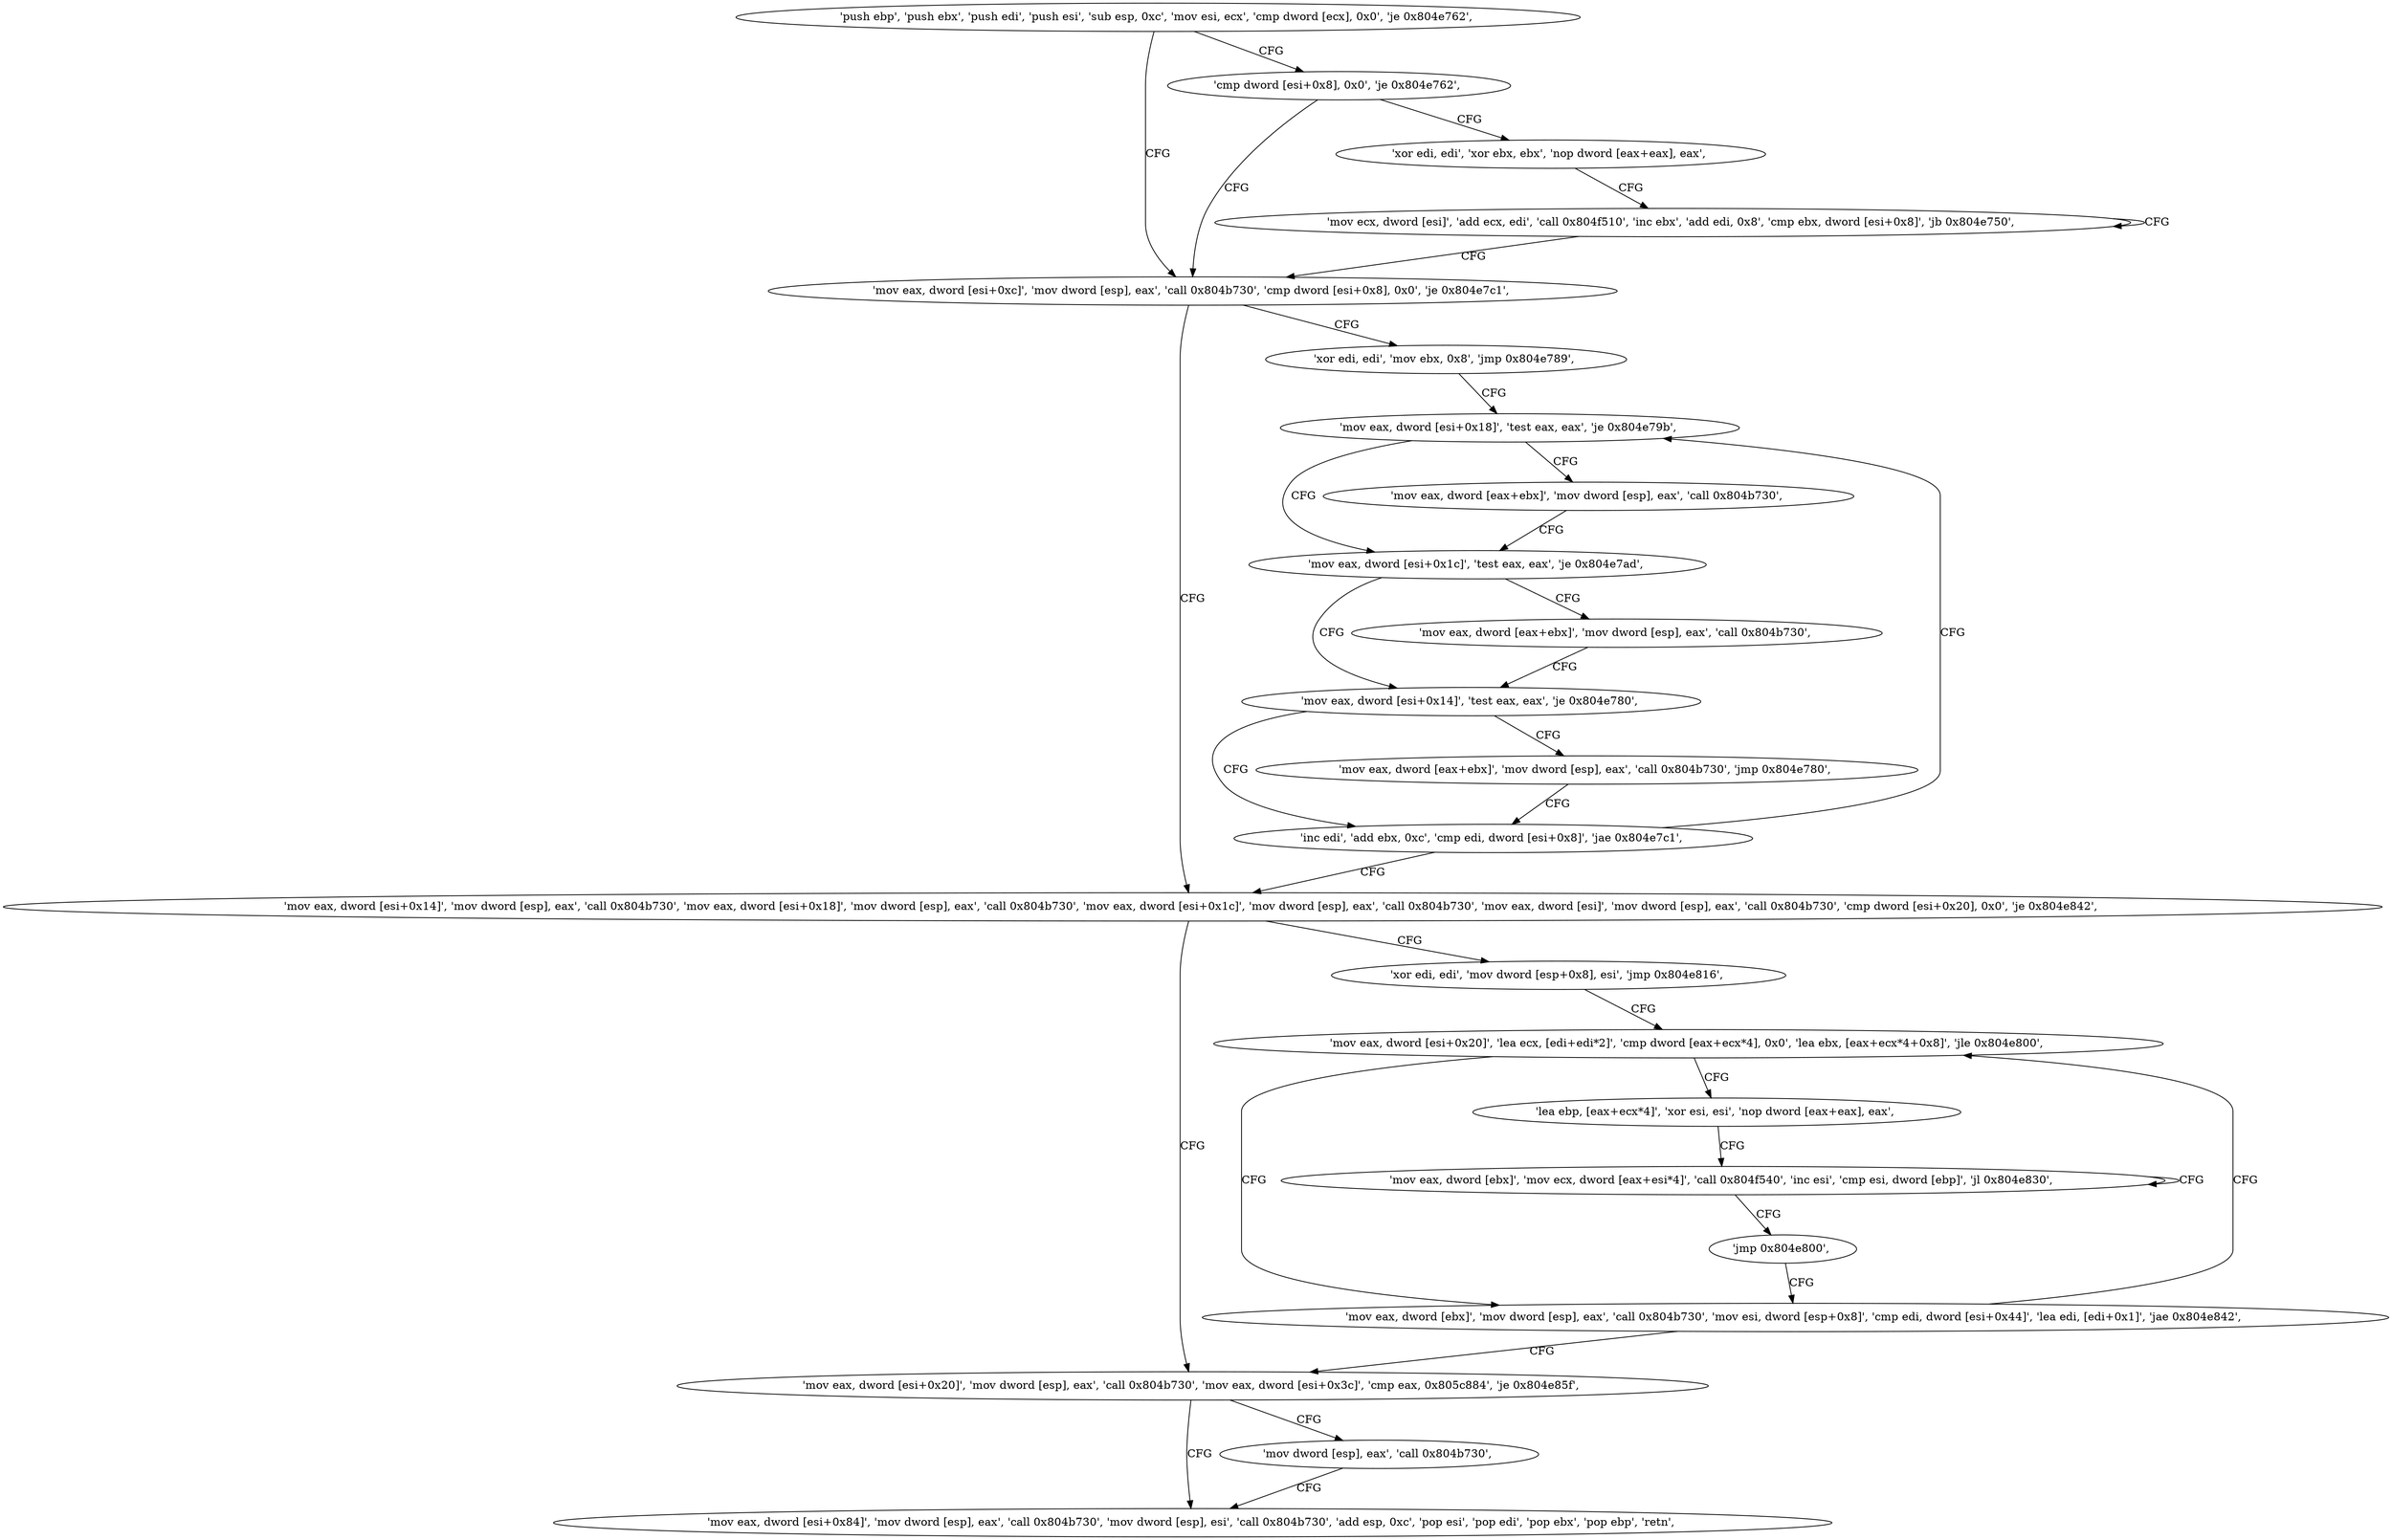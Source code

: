 digraph "func" {
"134539056" [label = "'push ebp', 'push ebx', 'push edi', 'push esi', 'sub esp, 0xc', 'mov esi, ecx', 'cmp dword [ecx], 0x0', 'je 0x804e762', " ]
"134539106" [label = "'mov eax, dword [esi+0xc]', 'mov dword [esp], eax', 'call 0x804b730', 'cmp dword [esi+0x8], 0x0', 'je 0x804e7c1', " ]
"134539070" [label = "'cmp dword [esi+0x8], 0x0', 'je 0x804e762', " ]
"134539201" [label = "'mov eax, dword [esi+0x14]', 'mov dword [esp], eax', 'call 0x804b730', 'mov eax, dword [esi+0x18]', 'mov dword [esp], eax', 'call 0x804b730', 'mov eax, dword [esi+0x1c]', 'mov dword [esp], eax', 'call 0x804b730', 'mov eax, dword [esi]', 'mov dword [esp], eax', 'call 0x804b730', 'cmp dword [esi+0x20], 0x0', 'je 0x804e842', " ]
"134539123" [label = "'xor edi, edi', 'mov ebx, 0x8', 'jmp 0x804e789', " ]
"134539076" [label = "'xor edi, edi', 'xor ebx, ebx', 'nop dword [eax+eax], eax', " ]
"134539330" [label = "'mov eax, dword [esi+0x20]', 'mov dword [esp], eax', 'call 0x804b730', 'mov eax, dword [esi+0x3c]', 'cmp eax, 0x805c884', 'je 0x804e85f', " ]
"134539250" [label = "'xor edi, edi', 'mov dword [esp+0x8], esi', 'jmp 0x804e816', " ]
"134539145" [label = "'mov eax, dword [esi+0x18]', 'test eax, eax', 'je 0x804e79b', " ]
"134539088" [label = "'mov ecx, dword [esi]', 'add ecx, edi', 'call 0x804f510', 'inc ebx', 'add edi, 0x8', 'cmp ebx, dword [esi+0x8]', 'jb 0x804e750', " ]
"134539359" [label = "'mov eax, dword [esi+0x84]', 'mov dword [esp], eax', 'call 0x804b730', 'mov dword [esp], esi', 'call 0x804b730', 'add esp, 0xc', 'pop esi', 'pop edi', 'pop ebx', 'pop ebp', 'retn', " ]
"134539351" [label = "'mov dword [esp], eax', 'call 0x804b730', " ]
"134539286" [label = "'mov eax, dword [esi+0x20]', 'lea ecx, [edi+edi*2]', 'cmp dword [eax+ecx*4], 0x0', 'lea ebx, [eax+ecx*4+0x8]', 'jle 0x804e800', " ]
"134539163" [label = "'mov eax, dword [esi+0x1c]', 'test eax, eax', 'je 0x804e7ad', " ]
"134539152" [label = "'mov eax, dword [eax+ebx]', 'mov dword [esp], eax', 'call 0x804b730', " ]
"134539264" [label = "'mov eax, dword [ebx]', 'mov dword [esp], eax', 'call 0x804b730', 'mov esi, dword [esp+0x8]', 'cmp edi, dword [esi+0x44]', 'lea edi, [edi+0x1]', 'jae 0x804e842', " ]
"134539302" [label = "'lea ebp, [eax+ecx*4]', 'xor esi, esi', 'nop dword [eax+eax], eax', " ]
"134539181" [label = "'mov eax, dword [esi+0x14]', 'test eax, eax', 'je 0x804e780', " ]
"134539170" [label = "'mov eax, dword [eax+ebx]', 'mov dword [esp], eax', 'call 0x804b730', " ]
"134539312" [label = "'mov eax, dword [ebx]', 'mov ecx, dword [eax+esi*4]', 'call 0x804f540', 'inc esi', 'cmp esi, dword [ebp]', 'jl 0x804e830', " ]
"134539136" [label = "'inc edi', 'add ebx, 0xc', 'cmp edi, dword [esi+0x8]', 'jae 0x804e7c1', " ]
"134539188" [label = "'mov eax, dword [eax+ebx]', 'mov dword [esp], eax', 'call 0x804b730', 'jmp 0x804e780', " ]
"134539328" [label = "'jmp 0x804e800', " ]
"134539056" -> "134539106" [ label = "CFG" ]
"134539056" -> "134539070" [ label = "CFG" ]
"134539106" -> "134539201" [ label = "CFG" ]
"134539106" -> "134539123" [ label = "CFG" ]
"134539070" -> "134539106" [ label = "CFG" ]
"134539070" -> "134539076" [ label = "CFG" ]
"134539201" -> "134539330" [ label = "CFG" ]
"134539201" -> "134539250" [ label = "CFG" ]
"134539123" -> "134539145" [ label = "CFG" ]
"134539076" -> "134539088" [ label = "CFG" ]
"134539330" -> "134539359" [ label = "CFG" ]
"134539330" -> "134539351" [ label = "CFG" ]
"134539250" -> "134539286" [ label = "CFG" ]
"134539145" -> "134539163" [ label = "CFG" ]
"134539145" -> "134539152" [ label = "CFG" ]
"134539088" -> "134539088" [ label = "CFG" ]
"134539088" -> "134539106" [ label = "CFG" ]
"134539351" -> "134539359" [ label = "CFG" ]
"134539286" -> "134539264" [ label = "CFG" ]
"134539286" -> "134539302" [ label = "CFG" ]
"134539163" -> "134539181" [ label = "CFG" ]
"134539163" -> "134539170" [ label = "CFG" ]
"134539152" -> "134539163" [ label = "CFG" ]
"134539264" -> "134539330" [ label = "CFG" ]
"134539264" -> "134539286" [ label = "CFG" ]
"134539302" -> "134539312" [ label = "CFG" ]
"134539181" -> "134539136" [ label = "CFG" ]
"134539181" -> "134539188" [ label = "CFG" ]
"134539170" -> "134539181" [ label = "CFG" ]
"134539312" -> "134539312" [ label = "CFG" ]
"134539312" -> "134539328" [ label = "CFG" ]
"134539136" -> "134539201" [ label = "CFG" ]
"134539136" -> "134539145" [ label = "CFG" ]
"134539188" -> "134539136" [ label = "CFG" ]
"134539328" -> "134539264" [ label = "CFG" ]
}
